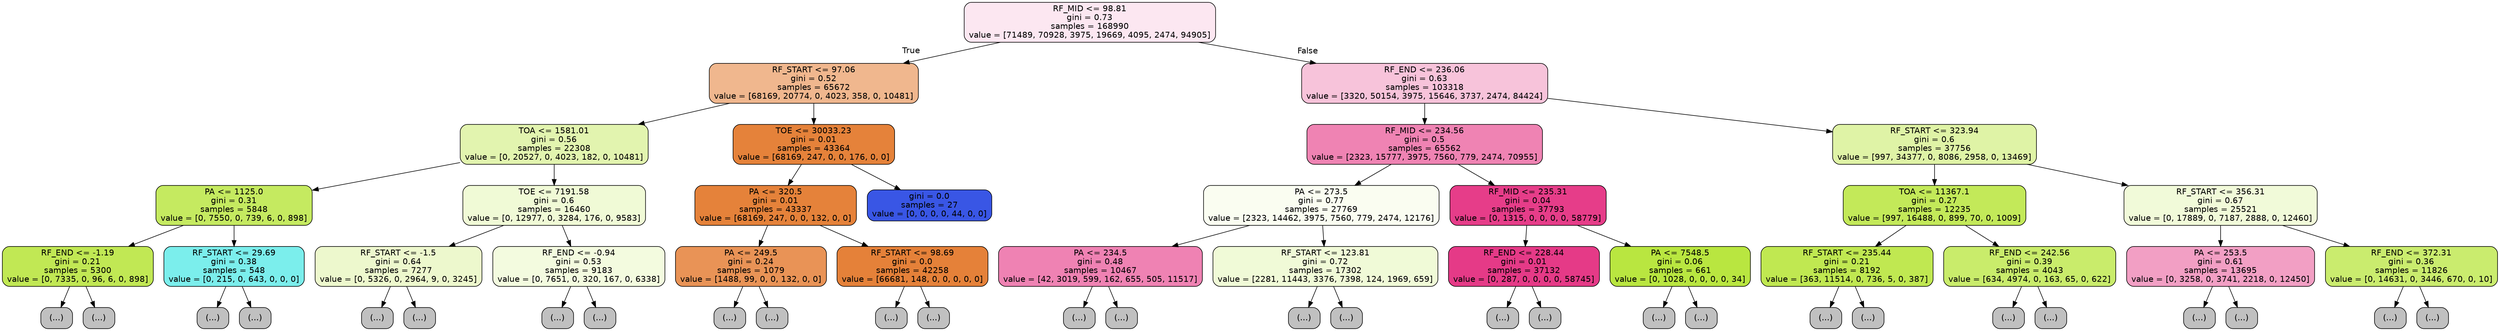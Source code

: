 digraph Tree {
node [shape=box, style="filled, rounded", color="black", fontname=helvetica] ;
edge [fontname=helvetica] ;
0 [label="RF_MID <= 98.81\ngini = 0.73\nsamples = 168990\nvalue = [71489, 70928, 3975, 19669, 4095, 2474, 94905]", fillcolor="#fce7f1"] ;
1 [label="RF_START <= 97.06\ngini = 0.52\nsamples = 65672\nvalue = [68169, 20774, 0, 4023, 358, 0, 10481]", fillcolor="#f0b78e"] ;
0 -> 1 [labeldistance=2.5, labelangle=45, headlabel="True"] ;
2 [label="TOA <= 1581.01\ngini = 0.56\nsamples = 22308\nvalue = [0, 20527, 0, 4023, 182, 0, 10481]", fillcolor="#e2f4af"] ;
1 -> 2 ;
3 [label="PA <= 1125.0\ngini = 0.31\nsamples = 5848\nvalue = [0, 7550, 0, 739, 6, 0, 898]", fillcolor="#c5ea60"] ;
2 -> 3 ;
4 [label="RF_END <= -1.19\ngini = 0.21\nsamples = 5300\nvalue = [0, 7335, 0, 96, 6, 0, 898]", fillcolor="#c1e854"] ;
3 -> 4 ;
5 [label="(...)", fillcolor="#C0C0C0"] ;
4 -> 5 ;
6 [label="(...)", fillcolor="#C0C0C0"] ;
4 -> 6 ;
75 [label="RF_START <= 29.69\ngini = 0.38\nsamples = 548\nvalue = [0, 215, 0, 643, 0, 0, 0]", fillcolor="#7beeec"] ;
3 -> 75 ;
76 [label="(...)", fillcolor="#C0C0C0"] ;
75 -> 76 ;
85 [label="(...)", fillcolor="#C0C0C0"] ;
75 -> 85 ;
112 [label="TOE <= 7191.58\ngini = 0.6\nsamples = 16460\nvalue = [0, 12977, 0, 3284, 176, 0, 9583]", fillcolor="#f0fad6"] ;
2 -> 112 ;
113 [label="RF_START <= -1.5\ngini = 0.64\nsamples = 7277\nvalue = [0, 5326, 0, 2964, 9, 0, 3245]", fillcolor="#edf8cd"] ;
112 -> 113 ;
114 [label="(...)", fillcolor="#C0C0C0"] ;
113 -> 114 ;
115 [label="(...)", fillcolor="#C0C0C0"] ;
113 -> 115 ;
264 [label="RF_END <= -0.94\ngini = 0.53\nsamples = 9183\nvalue = [0, 7651, 0, 320, 167, 0, 6338]", fillcolor="#f3fbdf"] ;
112 -> 264 ;
265 [label="(...)", fillcolor="#C0C0C0"] ;
264 -> 265 ;
266 [label="(...)", fillcolor="#C0C0C0"] ;
264 -> 266 ;
535 [label="TOE <= 30033.23\ngini = 0.01\nsamples = 43364\nvalue = [68169, 247, 0, 0, 176, 0, 0]", fillcolor="#e5823a"] ;
1 -> 535 ;
536 [label="PA <= 320.5\ngini = 0.01\nsamples = 43337\nvalue = [68169, 247, 0, 0, 132, 0, 0]", fillcolor="#e5823a"] ;
535 -> 536 ;
537 [label="PA <= 249.5\ngini = 0.24\nsamples = 1079\nvalue = [1488, 99, 0, 0, 132, 0, 0]", fillcolor="#e99356"] ;
536 -> 537 ;
538 [label="(...)", fillcolor="#C0C0C0"] ;
537 -> 538 ;
597 [label="(...)", fillcolor="#C0C0C0"] ;
537 -> 597 ;
640 [label="RF_START <= 98.69\ngini = 0.0\nsamples = 42258\nvalue = [66681, 148, 0, 0, 0, 0, 0]", fillcolor="#e58139"] ;
536 -> 640 ;
641 [label="(...)", fillcolor="#C0C0C0"] ;
640 -> 641 ;
654 [label="(...)", fillcolor="#C0C0C0"] ;
640 -> 654 ;
655 [label="gini = 0.0\nsamples = 27\nvalue = [0, 0, 0, 0, 44, 0, 0]", fillcolor="#3956e5"] ;
535 -> 655 ;
656 [label="RF_END <= 236.06\ngini = 0.63\nsamples = 103318\nvalue = [3320, 50154, 3975, 15646, 3737, 2474, 84424]", fillcolor="#f7c3da"] ;
0 -> 656 [labeldistance=2.5, labelangle=-45, headlabel="False"] ;
657 [label="RF_MID <= 234.56\ngini = 0.5\nsamples = 65562\nvalue = [2323, 15777, 3975, 7560, 779, 2474, 70955]", fillcolor="#ef83b3"] ;
656 -> 657 ;
658 [label="PA <= 273.5\ngini = 0.77\nsamples = 27769\nvalue = [2323, 14462, 3975, 7560, 779, 2474, 12176]", fillcolor="#fafdf1"] ;
657 -> 658 ;
659 [label="PA <= 234.5\ngini = 0.48\nsamples = 10467\nvalue = [42, 3019, 599, 162, 655, 505, 11517]", fillcolor="#ef82b3"] ;
658 -> 659 ;
660 [label="(...)", fillcolor="#C0C0C0"] ;
659 -> 660 ;
905 [label="(...)", fillcolor="#C0C0C0"] ;
659 -> 905 ;
1328 [label="RF_START <= 123.81\ngini = 0.72\nsamples = 17302\nvalue = [2281, 11443, 3376, 7398, 124, 1969, 659]", fillcolor="#f0fad7"] ;
658 -> 1328 ;
1329 [label="(...)", fillcolor="#C0C0C0"] ;
1328 -> 1329 ;
1462 [label="(...)", fillcolor="#C0C0C0"] ;
1328 -> 1462 ;
2053 [label="RF_MID <= 235.31\ngini = 0.04\nsamples = 37793\nvalue = [0, 1315, 0, 0, 0, 0, 58779]", fillcolor="#e63d89"] ;
657 -> 2053 ;
2054 [label="RF_END <= 228.44\ngini = 0.01\nsamples = 37132\nvalue = [0, 287, 0, 0, 0, 0, 58745]", fillcolor="#e53a87"] ;
2053 -> 2054 ;
2055 [label="(...)", fillcolor="#C0C0C0"] ;
2054 -> 2055 ;
2058 [label="(...)", fillcolor="#C0C0C0"] ;
2054 -> 2058 ;
2419 [label="PA <= 7548.5\ngini = 0.06\nsamples = 661\nvalue = [0, 1028, 0, 0, 0, 0, 34]", fillcolor="#b9e640"] ;
2053 -> 2419 ;
2420 [label="(...)", fillcolor="#C0C0C0"] ;
2419 -> 2420 ;
2465 [label="(...)", fillcolor="#C0C0C0"] ;
2419 -> 2465 ;
2466 [label="RF_START <= 323.94\ngini = 0.6\nsamples = 37756\nvalue = [997, 34377, 0, 8086, 2958, 0, 13469]", fillcolor="#dff3a6"] ;
656 -> 2466 ;
2467 [label="TOA <= 11367.1\ngini = 0.27\nsamples = 12235\nvalue = [997, 16488, 0, 899, 70, 0, 1009]", fillcolor="#c3e959"] ;
2466 -> 2467 ;
2468 [label="RF_START <= 235.44\ngini = 0.21\nsamples = 8192\nvalue = [363, 11514, 0, 736, 5, 0, 387]", fillcolor="#c0e851"] ;
2467 -> 2468 ;
2469 [label="(...)", fillcolor="#C0C0C0"] ;
2468 -> 2469 ;
2500 [label="(...)", fillcolor="#C0C0C0"] ;
2468 -> 2500 ;
3597 [label="RF_END <= 242.56\ngini = 0.39\nsamples = 4043\nvalue = [634, 4974, 0, 163, 65, 0, 622]", fillcolor="#c9ec6b"] ;
2467 -> 3597 ;
3598 [label="(...)", fillcolor="#C0C0C0"] ;
3597 -> 3598 ;
3683 [label="(...)", fillcolor="#C0C0C0"] ;
3597 -> 3683 ;
3906 [label="RF_START <= 356.31\ngini = 0.67\nsamples = 25521\nvalue = [0, 17889, 0, 7187, 2888, 0, 12460]", fillcolor="#f1fad9"] ;
2466 -> 3906 ;
3907 [label="PA <= 253.5\ngini = 0.61\nsamples = 13695\nvalue = [0, 3258, 0, 3741, 2218, 0, 12450]", fillcolor="#f29fc4"] ;
3906 -> 3907 ;
3908 [label="(...)", fillcolor="#C0C0C0"] ;
3907 -> 3908 ;
3943 [label="(...)", fillcolor="#C0C0C0"] ;
3907 -> 3943 ;
4334 [label="RF_END <= 372.31\ngini = 0.36\nsamples = 11826\nvalue = [0, 14631, 0, 3446, 670, 0, 10]", fillcolor="#caec6e"] ;
3906 -> 4334 ;
4335 [label="(...)", fillcolor="#C0C0C0"] ;
4334 -> 4335 ;
4558 [label="(...)", fillcolor="#C0C0C0"] ;
4334 -> 4558 ;
}